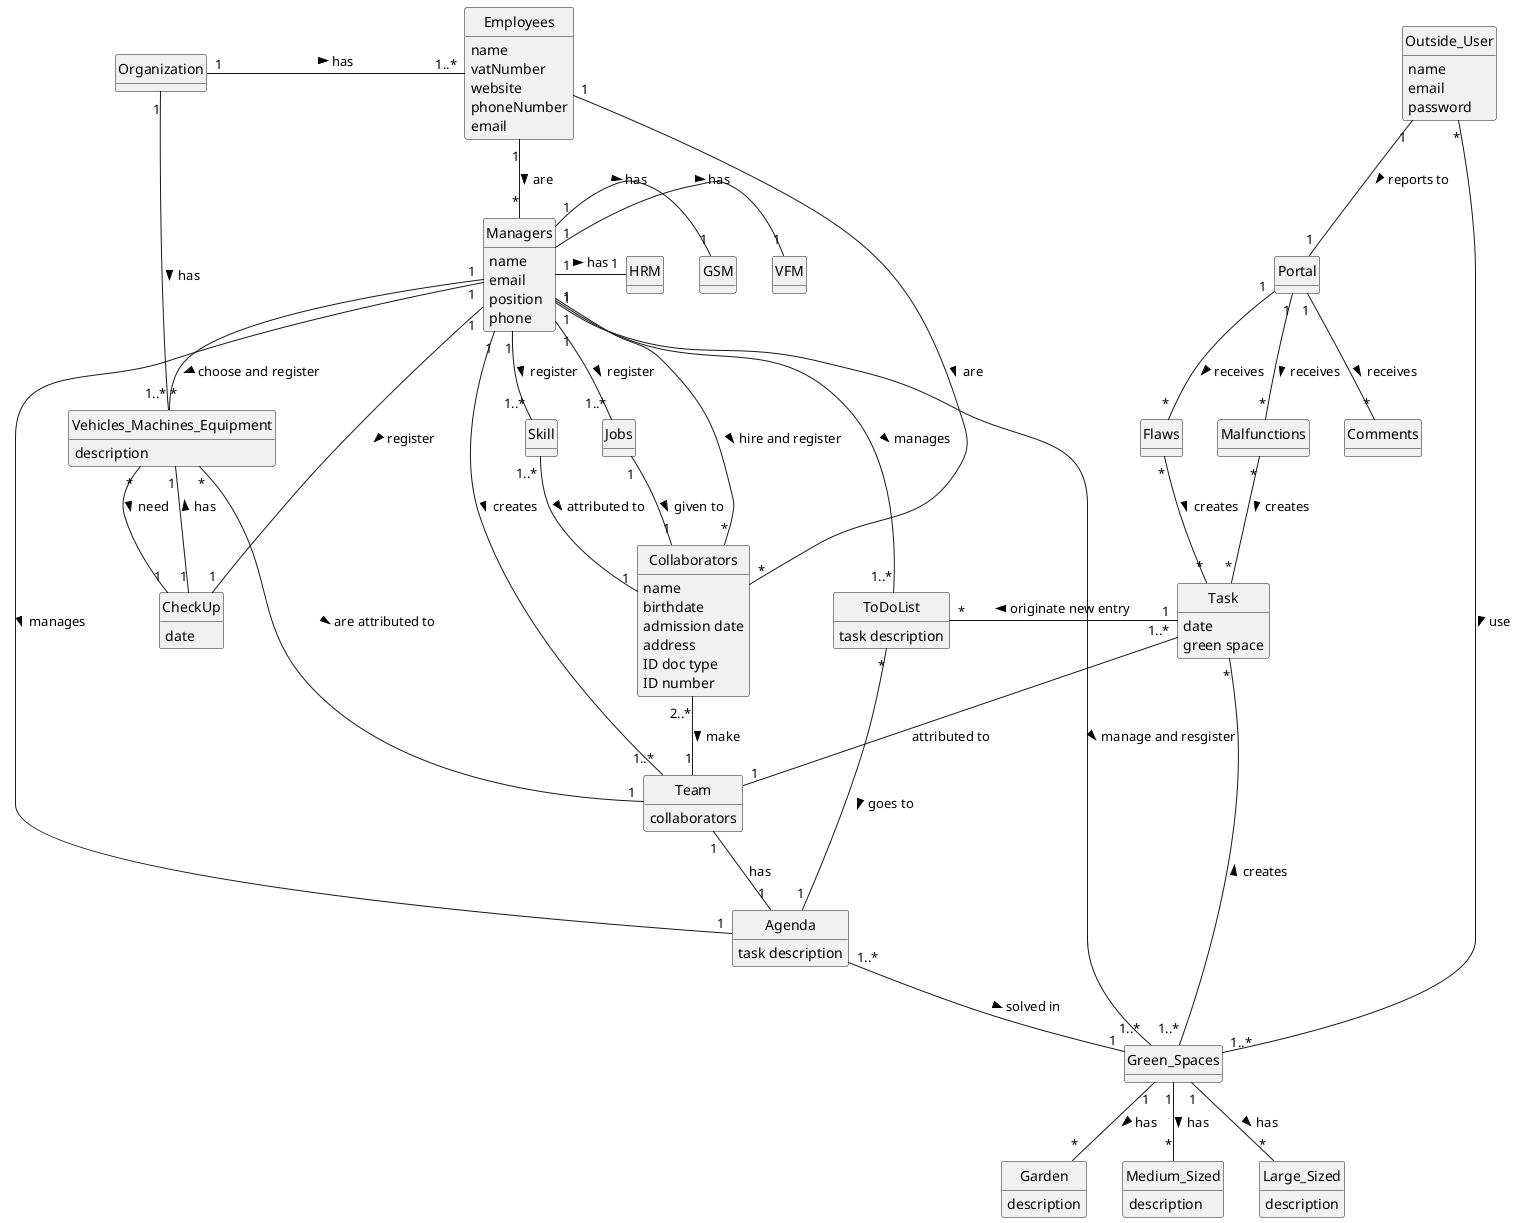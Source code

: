 @startuml
skinparam monochrome true
skinparam packageStyle rectangle
skinparam shadowing false
'skinparam linetype ortho
'left to right direction
skinparam classAttributeIconSize 0
hide circle
hide methods
class Task {
    date
    green space
}
class Outside_User{
    name
    email
    password
}
class Portal{}
class Malfunctions{}
class Flaws{}
class Comments{}
class Agenda{
    task description
}
class Garden{
    description
}
class Medium_Sized{
    description
}
class Large_Sized{
    description
}
class Vehicles_Machines_Equipment{
    description
}
class VFM{}
class HRM{}
class GSM{}
class Green_Spaces{

}
class Team{
    collaborators
}

class Collaborators{
    name
    birthdate
    admission date
    address
    contact info (mobile and email)
    ID doc type
    ID number
}
class Employees {
    name
    vatNumber
    website
    phoneNumber
    email
}

class ToDoList {
    task description
}

class Managers {
    name
    email
    position
    phone
}
class Organization{}
class CheckUp{
    date
}
class Skill{}
class Jobs{}

Organization "1" - "1..*" Employees : has >
Organization "1"- "1..*"Vehicles_Machines_Equipment: has >
Employees "1" -- "*" Collaborators: are >
Employees "1" -- "*" Managers : are >
Managers "1" -right- "1"GSM: has >
Managers "1" -right- "1"HRM: has >
Managers "1" -right- "1"VFM: has >
Managers "1" -- "1..*"Team: creates >
Managers "1"-- "1..*"Green_Spaces: manage and resgister >
Managers "1" -- "*"Collaborators: hire and register >
Managers "1"-- "*"Vehicles_Machines_Equipment: choose and register >
Managers "1" -- "1..*" Skill: register >
Managers "1" -- "1..*" Jobs: register >
Managers "1" -- "1" Agenda: manages >
Managers "1" -- "1..*" ToDoList: manages >
Skill "1..*" -- "1"Collaborators: attributed to >
Jobs "1" -- "1"Collaborators: given to >
Vehicles_Machines_Equipment "*" -- "1"Team: are attributed to >
Vehicles_Machines_Equipment "*" -- "1" CheckUp: need >
Task "1" -left- "*"ToDoList: originate new entry >
Task "1..*" -- "1" Team : attributed to
Green_Spaces"1" -- "*" Garden: has >
Green_Spaces "1" -- "*" Medium_Sized: has >
Green_Spaces "1" -- "*" Large_Sized: has >
Green_Spaces "1..*" -left- "*" Task : creates >
Collaborators "2..*"-- "1"Team : make >
Team "1" -- "1" Agenda : has
Agenda "1..*"-- "1" Green_Spaces: solved in >
ToDoList "*" -- "1"Agenda : goes to >
Portal "1" -- "*"Malfunctions: receives >
Portal "1" -- "*"Flaws: receives >
Portal "1" -- "*"Comments: receives >
Outside_User "1" -- "1" Portal : reports to >
Outside_User "*" -- "1..*"Green_Spaces: use >
Malfunctions "*"-- "*" Task: creates >
Flaws "*" -- "*" Task : creates >
Managers "1" -- "1" CheckUp: register >
CheckUp "1" -- "1" Vehicles_Machines_Equipment: has >

@enduml